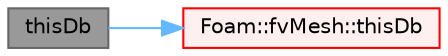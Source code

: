 digraph "thisDb"
{
 // LATEX_PDF_SIZE
  bgcolor="transparent";
  edge [fontname=Helvetica,fontsize=10,labelfontname=Helvetica,labelfontsize=10];
  node [fontname=Helvetica,fontsize=10,shape=box,height=0.2,width=0.4];
  rankdir="LR";
  Node1 [id="Node000001",label="thisDb",height=0.2,width=0.4,color="gray40", fillcolor="grey60", style="filled", fontcolor="black",tooltip=" "];
  Node1 -> Node2 [id="edge1_Node000001_Node000002",color="steelblue1",style="solid",tooltip=" "];
  Node2 [id="Node000002",label="Foam::fvMesh::thisDb",height=0.2,width=0.4,color="red", fillcolor="#FFF0F0", style="filled",URL="$classFoam_1_1fvMesh.html#a08c13f2d7a7d781c884d4d7541c92047",tooltip=" "];
}
